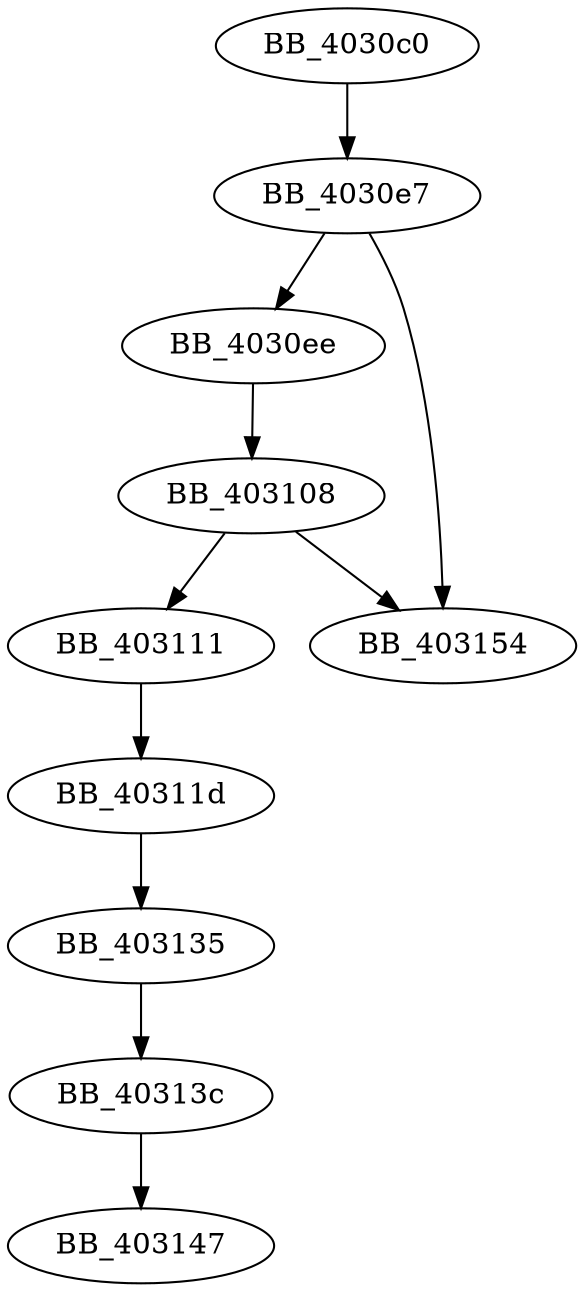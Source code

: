 DiGraph sub_4030C0{
BB_4030c0->BB_4030e7
BB_4030e7->BB_4030ee
BB_4030e7->BB_403154
BB_4030ee->BB_403108
BB_403108->BB_403111
BB_403108->BB_403154
BB_403111->BB_40311d
BB_40311d->BB_403135
BB_403135->BB_40313c
BB_40313c->BB_403147
}
